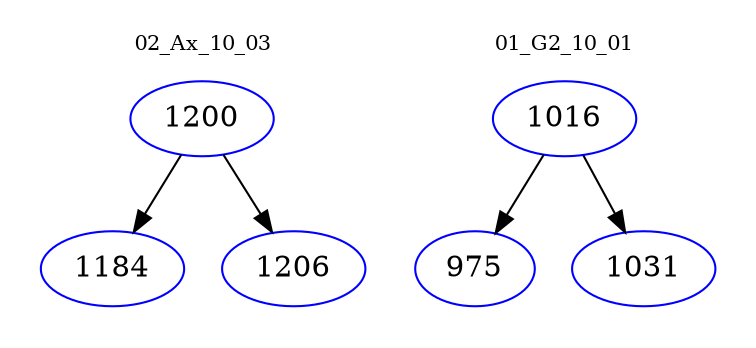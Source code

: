 digraph{
subgraph cluster_0 {
color = white
label = "02_Ax_10_03";
fontsize=10;
T0_1200 [label="1200", color="blue"]
T0_1200 -> T0_1184 [color="black"]
T0_1184 [label="1184", color="blue"]
T0_1200 -> T0_1206 [color="black"]
T0_1206 [label="1206", color="blue"]
}
subgraph cluster_1 {
color = white
label = "01_G2_10_01";
fontsize=10;
T1_1016 [label="1016", color="blue"]
T1_1016 -> T1_975 [color="black"]
T1_975 [label="975", color="blue"]
T1_1016 -> T1_1031 [color="black"]
T1_1031 [label="1031", color="blue"]
}
}
